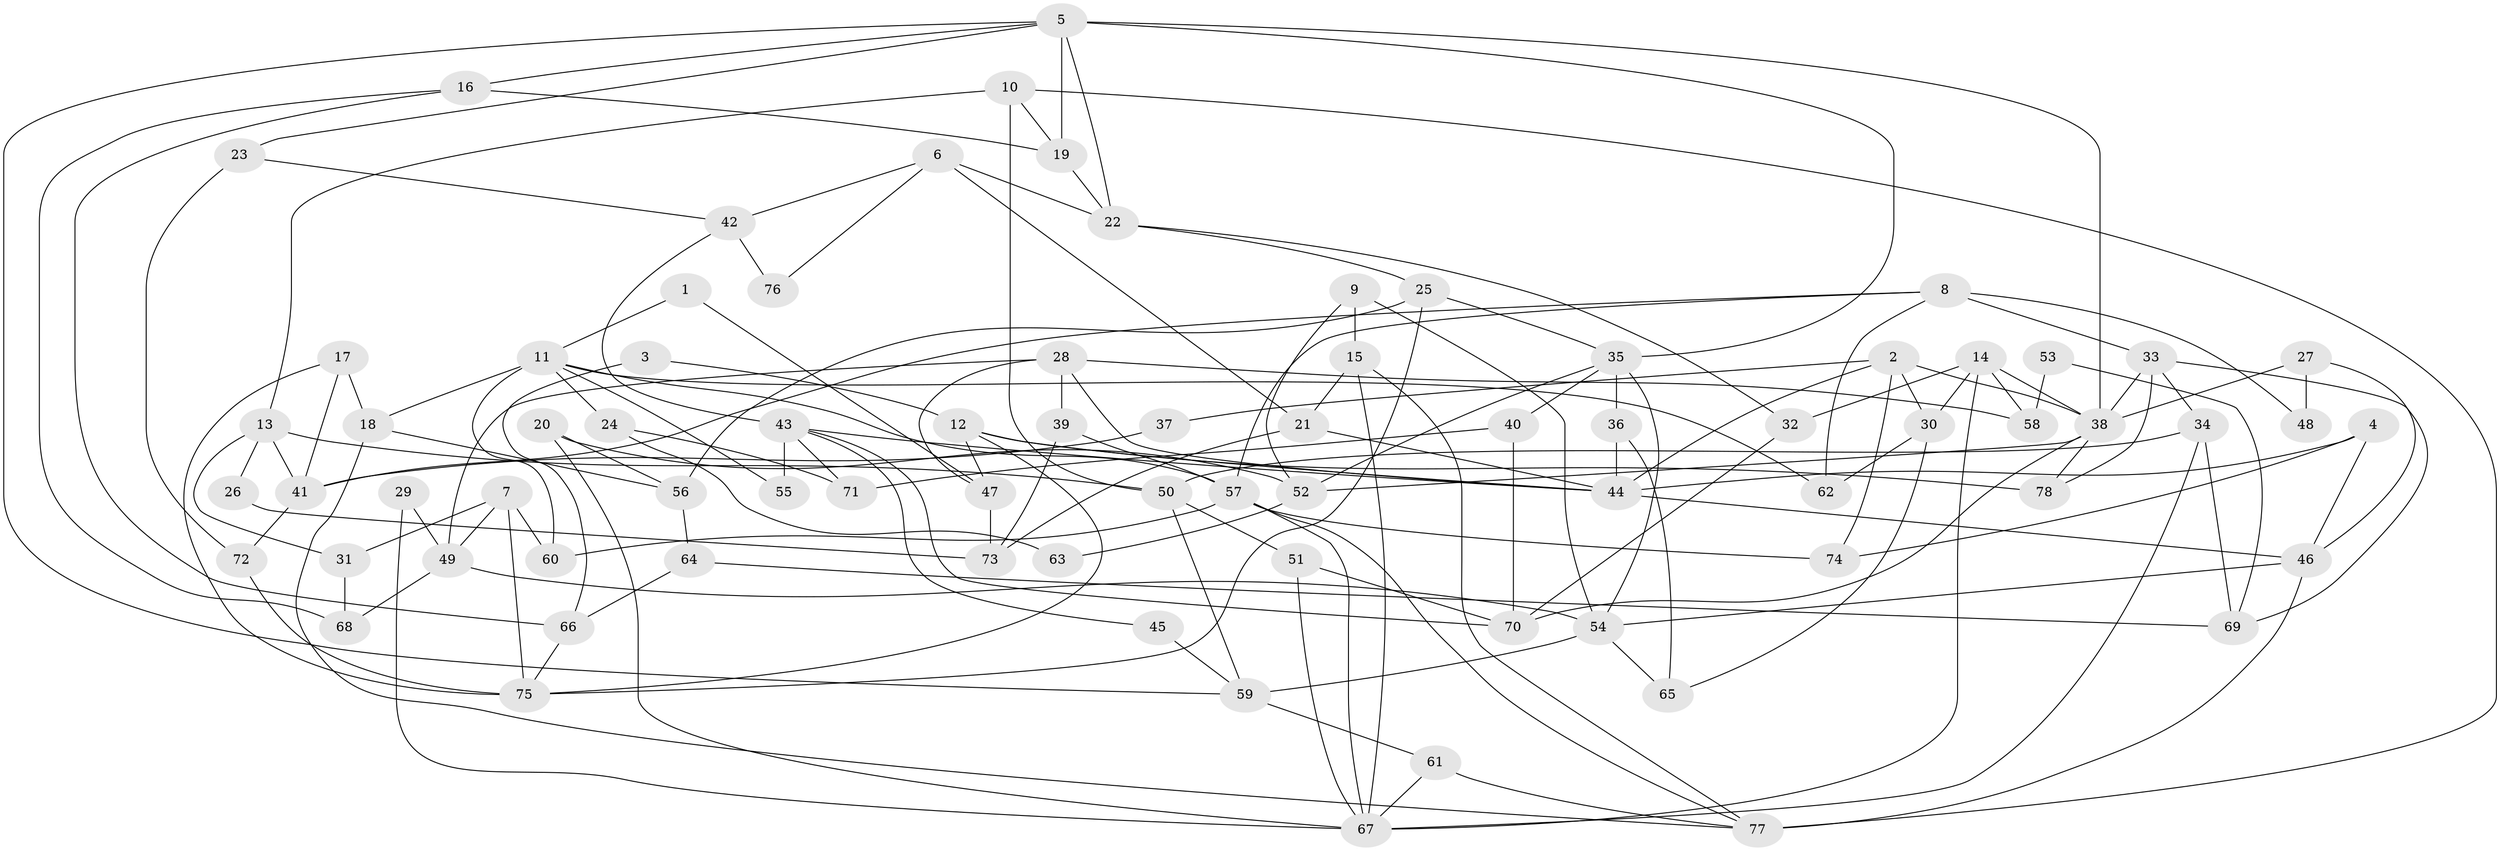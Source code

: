 // coarse degree distribution, {4: 0.2564102564102564, 3: 0.15384615384615385, 6: 0.07692307692307693, 2: 0.1282051282051282, 5: 0.15384615384615385, 7: 0.10256410256410256, 8: 0.07692307692307693, 11: 0.02564102564102564, 1: 0.02564102564102564}
// Generated by graph-tools (version 1.1) at 2025/53/03/04/25 21:53:43]
// undirected, 78 vertices, 156 edges
graph export_dot {
graph [start="1"]
  node [color=gray90,style=filled];
  1;
  2;
  3;
  4;
  5;
  6;
  7;
  8;
  9;
  10;
  11;
  12;
  13;
  14;
  15;
  16;
  17;
  18;
  19;
  20;
  21;
  22;
  23;
  24;
  25;
  26;
  27;
  28;
  29;
  30;
  31;
  32;
  33;
  34;
  35;
  36;
  37;
  38;
  39;
  40;
  41;
  42;
  43;
  44;
  45;
  46;
  47;
  48;
  49;
  50;
  51;
  52;
  53;
  54;
  55;
  56;
  57;
  58;
  59;
  60;
  61;
  62;
  63;
  64;
  65;
  66;
  67;
  68;
  69;
  70;
  71;
  72;
  73;
  74;
  75;
  76;
  77;
  78;
  1 -- 47;
  1 -- 11;
  2 -- 38;
  2 -- 30;
  2 -- 37;
  2 -- 44;
  2 -- 74;
  3 -- 12;
  3 -- 66;
  4 -- 44;
  4 -- 74;
  4 -- 46;
  5 -- 22;
  5 -- 23;
  5 -- 16;
  5 -- 19;
  5 -- 35;
  5 -- 38;
  5 -- 59;
  6 -- 21;
  6 -- 22;
  6 -- 42;
  6 -- 76;
  7 -- 49;
  7 -- 31;
  7 -- 60;
  7 -- 75;
  8 -- 41;
  8 -- 62;
  8 -- 33;
  8 -- 48;
  8 -- 57;
  9 -- 52;
  9 -- 54;
  9 -- 15;
  10 -- 77;
  10 -- 50;
  10 -- 13;
  10 -- 19;
  11 -- 60;
  11 -- 57;
  11 -- 18;
  11 -- 24;
  11 -- 55;
  11 -- 62;
  12 -- 75;
  12 -- 44;
  12 -- 47;
  12 -- 78;
  13 -- 50;
  13 -- 26;
  13 -- 31;
  13 -- 41;
  14 -- 67;
  14 -- 38;
  14 -- 30;
  14 -- 32;
  14 -- 58;
  15 -- 77;
  15 -- 21;
  15 -- 67;
  16 -- 19;
  16 -- 66;
  16 -- 68;
  17 -- 18;
  17 -- 75;
  17 -- 41;
  18 -- 56;
  18 -- 77;
  19 -- 22;
  20 -- 52;
  20 -- 67;
  20 -- 56;
  21 -- 44;
  21 -- 73;
  22 -- 32;
  22 -- 25;
  23 -- 72;
  23 -- 42;
  24 -- 71;
  24 -- 63;
  25 -- 56;
  25 -- 35;
  25 -- 75;
  26 -- 73;
  27 -- 46;
  27 -- 38;
  27 -- 48;
  28 -- 47;
  28 -- 44;
  28 -- 39;
  28 -- 49;
  28 -- 58;
  29 -- 49;
  29 -- 67;
  30 -- 65;
  30 -- 62;
  31 -- 68;
  32 -- 70;
  33 -- 78;
  33 -- 34;
  33 -- 38;
  33 -- 69;
  34 -- 67;
  34 -- 50;
  34 -- 69;
  35 -- 36;
  35 -- 40;
  35 -- 52;
  35 -- 54;
  36 -- 44;
  36 -- 65;
  37 -- 41;
  38 -- 52;
  38 -- 70;
  38 -- 78;
  39 -- 57;
  39 -- 73;
  40 -- 70;
  40 -- 71;
  41 -- 72;
  42 -- 43;
  42 -- 76;
  43 -- 44;
  43 -- 70;
  43 -- 45;
  43 -- 55;
  43 -- 71;
  44 -- 46;
  45 -- 59;
  46 -- 54;
  46 -- 77;
  47 -- 73;
  49 -- 54;
  49 -- 68;
  50 -- 59;
  50 -- 51;
  51 -- 67;
  51 -- 70;
  52 -- 63;
  53 -- 69;
  53 -- 58;
  54 -- 59;
  54 -- 65;
  56 -- 64;
  57 -- 77;
  57 -- 60;
  57 -- 67;
  57 -- 74;
  59 -- 61;
  61 -- 67;
  61 -- 77;
  64 -- 69;
  64 -- 66;
  66 -- 75;
  72 -- 75;
}
